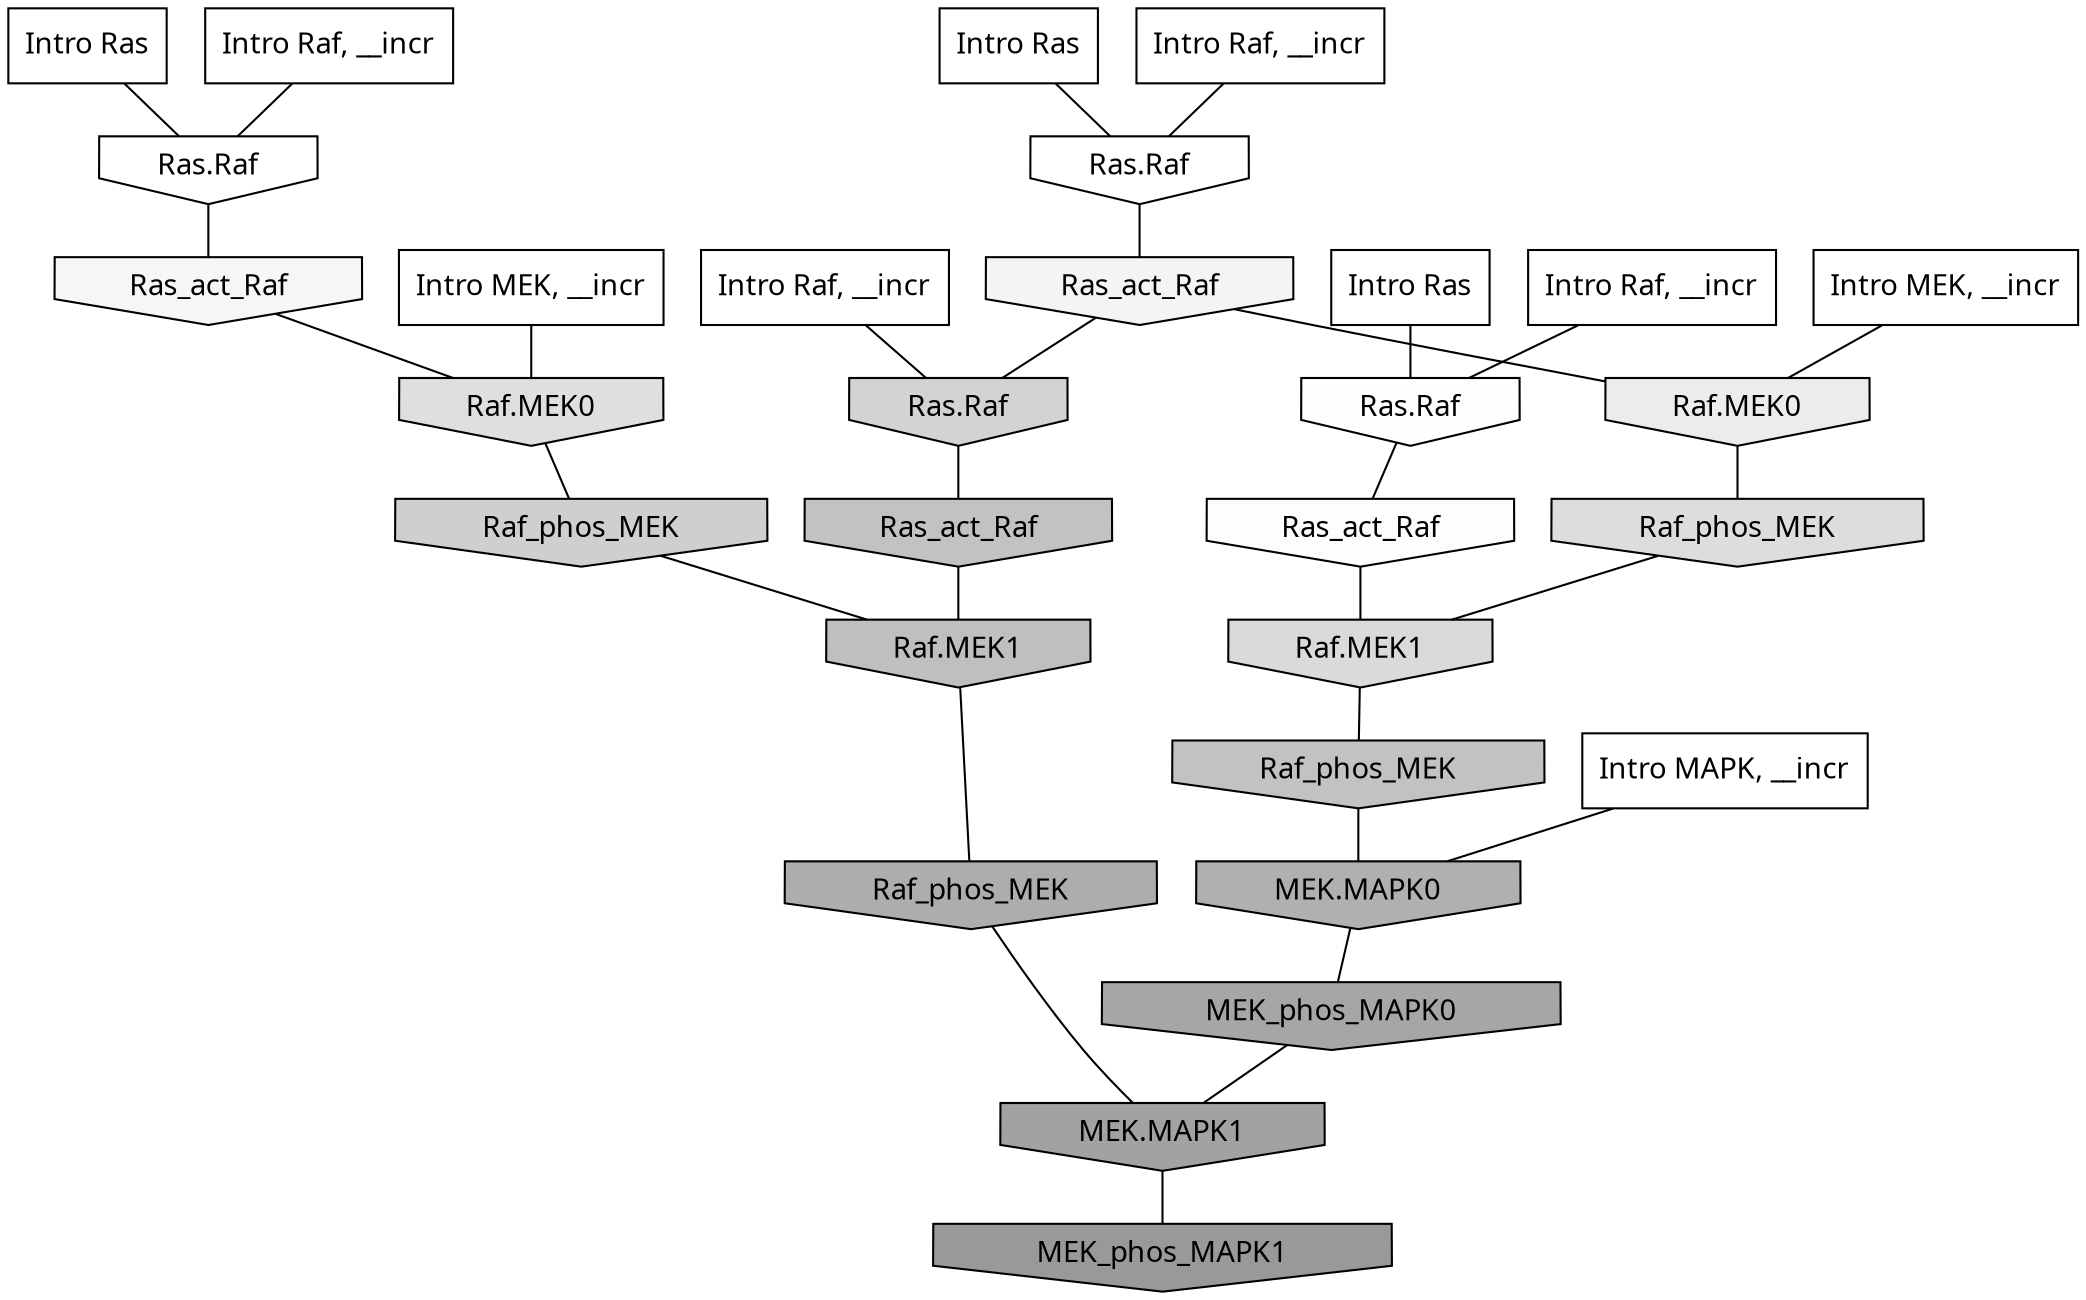digraph G{
  rankdir="TB";
  ranksep=0.30;
  node [fontname="CMU Serif"];
  edge [fontname="CMU Serif"];
  
  2 [label="Intro Ras", shape=rectangle, style=filled, fillcolor="0.000 0.000 1.000"]
  
  7 [label="Intro Ras", shape=rectangle, style=filled, fillcolor="0.000 0.000 1.000"]
  
  98 [label="Intro Ras", shape=rectangle, style=filled, fillcolor="0.000 0.000 1.000"]
  
  369 [label="Intro Raf, __incr", shape=rectangle, style=filled, fillcolor="0.000 0.000 1.000"]
  
  550 [label="Intro Raf, __incr", shape=rectangle, style=filled, fillcolor="0.000 0.000 1.000"]
  
  625 [label="Intro Raf, __incr", shape=rectangle, style=filled, fillcolor="0.000 0.000 1.000"]
  
  680 [label="Intro Raf, __incr", shape=rectangle, style=filled, fillcolor="0.000 0.000 1.000"]
  
  1272 [label="Intro MEK, __incr", shape=rectangle, style=filled, fillcolor="0.000 0.000 1.000"]
  
  1596 [label="Intro MEK, __incr", shape=rectangle, style=filled, fillcolor="0.000 0.000 1.000"]
  
  2824 [label="Intro MAPK, __incr", shape=rectangle, style=filled, fillcolor="0.000 0.000 1.000"]
  
  3213 [label="Ras.Raf", shape=invhouse, style=filled, fillcolor="0.000 0.000 1.000"]
  
  3322 [label="Ras.Raf", shape=invhouse, style=filled, fillcolor="0.000 0.000 0.998"]
  
  3347 [label="Ras.Raf", shape=invhouse, style=filled, fillcolor="0.000 0.000 0.995"]
  
  3384 [label="Ras_act_Raf", shape=invhouse, style=filled, fillcolor="0.000 0.000 0.989"]
  
  3560 [label="Ras_act_Raf", shape=invhouse, style=filled, fillcolor="0.000 0.000 0.963"]
  
  3613 [label="Ras_act_Raf", shape=invhouse, style=filled, fillcolor="0.000 0.000 0.957"]
  
  4115 [label="Raf.MEK0", shape=invhouse, style=filled, fillcolor="0.000 0.000 0.922"]
  
  4902 [label="Raf.MEK0", shape=invhouse, style=filled, fillcolor="0.000 0.000 0.873"]
  
  5001 [label="Raf_phos_MEK", shape=invhouse, style=filled, fillcolor="0.000 0.000 0.866"]
  
  5277 [label="Raf.MEK1", shape=invhouse, style=filled, fillcolor="0.000 0.000 0.852"]
  
  5707 [label="Ras.Raf", shape=invhouse, style=filled, fillcolor="0.000 0.000 0.828"]
  
  6026 [label="Raf_phos_MEK", shape=invhouse, style=filled, fillcolor="0.000 0.000 0.812"]
  
  7529 [label="Ras_act_Raf", shape=invhouse, style=filled, fillcolor="0.000 0.000 0.760"]
  
  7577 [label="Raf_phos_MEK", shape=invhouse, style=filled, fillcolor="0.000 0.000 0.758"]
  
  7864 [label="Raf.MEK1", shape=invhouse, style=filled, fillcolor="0.000 0.000 0.749"]
  
  10148 [label="MEK.MAPK0", shape=invhouse, style=filled, fillcolor="0.000 0.000 0.691"]
  
  10760 [label="Raf_phos_MEK", shape=invhouse, style=filled, fillcolor="0.000 0.000 0.679"]
  
  12498 [label="MEK_phos_MAPK0", shape=invhouse, style=filled, fillcolor="0.000 0.000 0.650"]
  
  13473 [label="MEK.MAPK1", shape=invhouse, style=filled, fillcolor="0.000 0.000 0.635"]
  
  15901 [label="MEK_phos_MAPK1", shape=invhouse, style=filled, fillcolor="0.000 0.000 0.600"]
  
  
  13473 -> 15901 [dir=none, color="0.000 0.000 0.000"] 
  12498 -> 13473 [dir=none, color="0.000 0.000 0.000"] 
  10760 -> 13473 [dir=none, color="0.000 0.000 0.000"] 
  10148 -> 12498 [dir=none, color="0.000 0.000 0.000"] 
  7864 -> 10760 [dir=none, color="0.000 0.000 0.000"] 
  7577 -> 10148 [dir=none, color="0.000 0.000 0.000"] 
  7529 -> 7864 [dir=none, color="0.000 0.000 0.000"] 
  6026 -> 7864 [dir=none, color="0.000 0.000 0.000"] 
  5707 -> 7529 [dir=none, color="0.000 0.000 0.000"] 
  5277 -> 7577 [dir=none, color="0.000 0.000 0.000"] 
  5001 -> 5277 [dir=none, color="0.000 0.000 0.000"] 
  4902 -> 6026 [dir=none, color="0.000 0.000 0.000"] 
  4115 -> 5001 [dir=none, color="0.000 0.000 0.000"] 
  3613 -> 4115 [dir=none, color="0.000 0.000 0.000"] 
  3613 -> 5707 [dir=none, color="0.000 0.000 0.000"] 
  3560 -> 4902 [dir=none, color="0.000 0.000 0.000"] 
  3384 -> 5277 [dir=none, color="0.000 0.000 0.000"] 
  3347 -> 3384 [dir=none, color="0.000 0.000 0.000"] 
  3322 -> 3560 [dir=none, color="0.000 0.000 0.000"] 
  3213 -> 3613 [dir=none, color="0.000 0.000 0.000"] 
  2824 -> 10148 [dir=none, color="0.000 0.000 0.000"] 
  1596 -> 4902 [dir=none, color="0.000 0.000 0.000"] 
  1272 -> 4115 [dir=none, color="0.000 0.000 0.000"] 
  680 -> 3213 [dir=none, color="0.000 0.000 0.000"] 
  625 -> 5707 [dir=none, color="0.000 0.000 0.000"] 
  550 -> 3322 [dir=none, color="0.000 0.000 0.000"] 
  369 -> 3347 [dir=none, color="0.000 0.000 0.000"] 
  98 -> 3347 [dir=none, color="0.000 0.000 0.000"] 
  7 -> 3213 [dir=none, color="0.000 0.000 0.000"] 
  2 -> 3322 [dir=none, color="0.000 0.000 0.000"] 
  
  }

